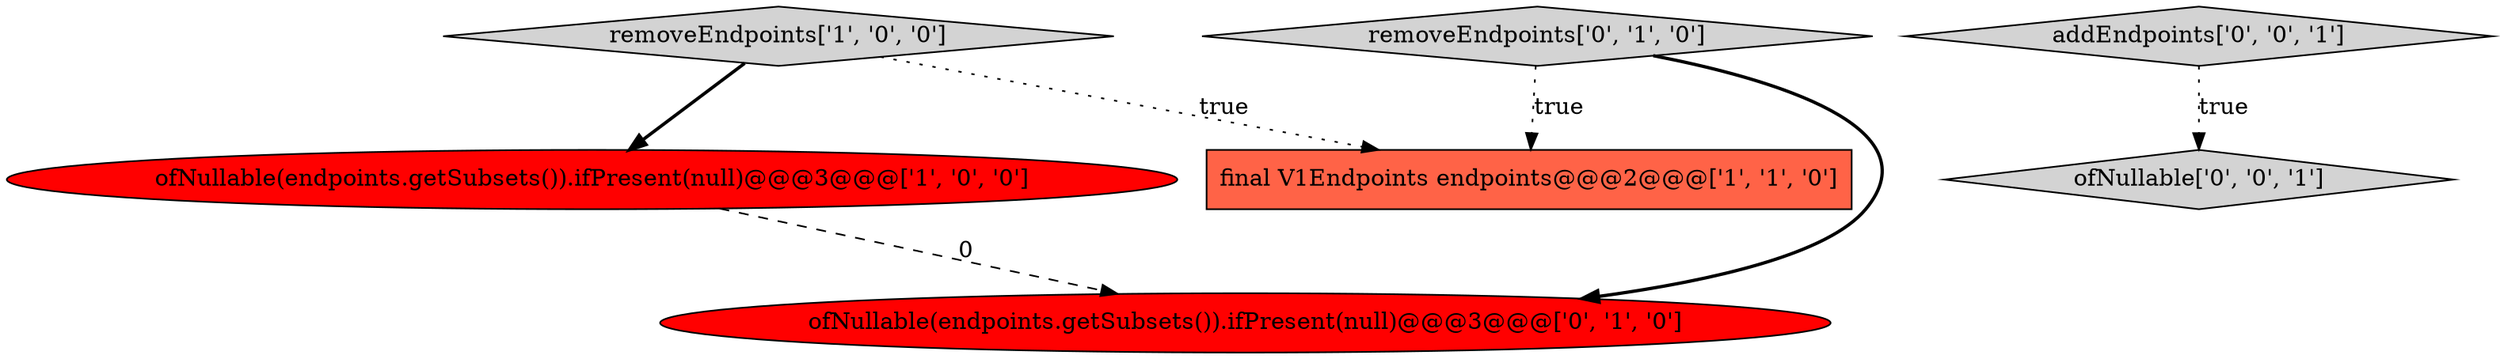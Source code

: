 digraph {
4 [style = filled, label = "ofNullable(endpoints.getSubsets()).ifPresent(null)@@@3@@@['0', '1', '0']", fillcolor = red, shape = ellipse image = "AAA1AAABBB2BBB"];
6 [style = filled, label = "addEndpoints['0', '0', '1']", fillcolor = lightgray, shape = diamond image = "AAA0AAABBB3BBB"];
1 [style = filled, label = "ofNullable(endpoints.getSubsets()).ifPresent(null)@@@3@@@['1', '0', '0']", fillcolor = red, shape = ellipse image = "AAA1AAABBB1BBB"];
0 [style = filled, label = "removeEndpoints['1', '0', '0']", fillcolor = lightgray, shape = diamond image = "AAA0AAABBB1BBB"];
5 [style = filled, label = "ofNullable['0', '0', '1']", fillcolor = lightgray, shape = diamond image = "AAA0AAABBB3BBB"];
3 [style = filled, label = "removeEndpoints['0', '1', '0']", fillcolor = lightgray, shape = diamond image = "AAA0AAABBB2BBB"];
2 [style = filled, label = "final V1Endpoints endpoints@@@2@@@['1', '1', '0']", fillcolor = tomato, shape = box image = "AAA0AAABBB1BBB"];
1->4 [style = dashed, label="0"];
0->2 [style = dotted, label="true"];
3->4 [style = bold, label=""];
0->1 [style = bold, label=""];
3->2 [style = dotted, label="true"];
6->5 [style = dotted, label="true"];
}
